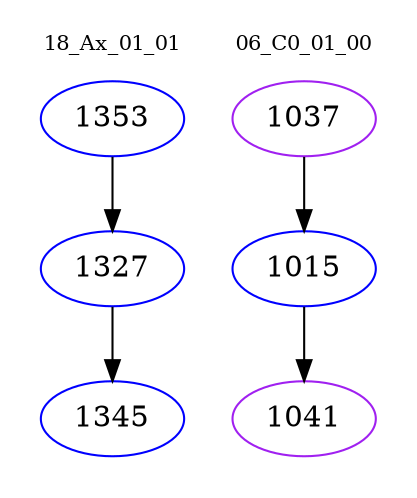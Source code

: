 digraph{
subgraph cluster_0 {
color = white
label = "18_Ax_01_01";
fontsize=10;
T0_1353 [label="1353", color="blue"]
T0_1353 -> T0_1327 [color="black"]
T0_1327 [label="1327", color="blue"]
T0_1327 -> T0_1345 [color="black"]
T0_1345 [label="1345", color="blue"]
}
subgraph cluster_1 {
color = white
label = "06_C0_01_00";
fontsize=10;
T1_1037 [label="1037", color="purple"]
T1_1037 -> T1_1015 [color="black"]
T1_1015 [label="1015", color="blue"]
T1_1015 -> T1_1041 [color="black"]
T1_1041 [label="1041", color="purple"]
}
}
